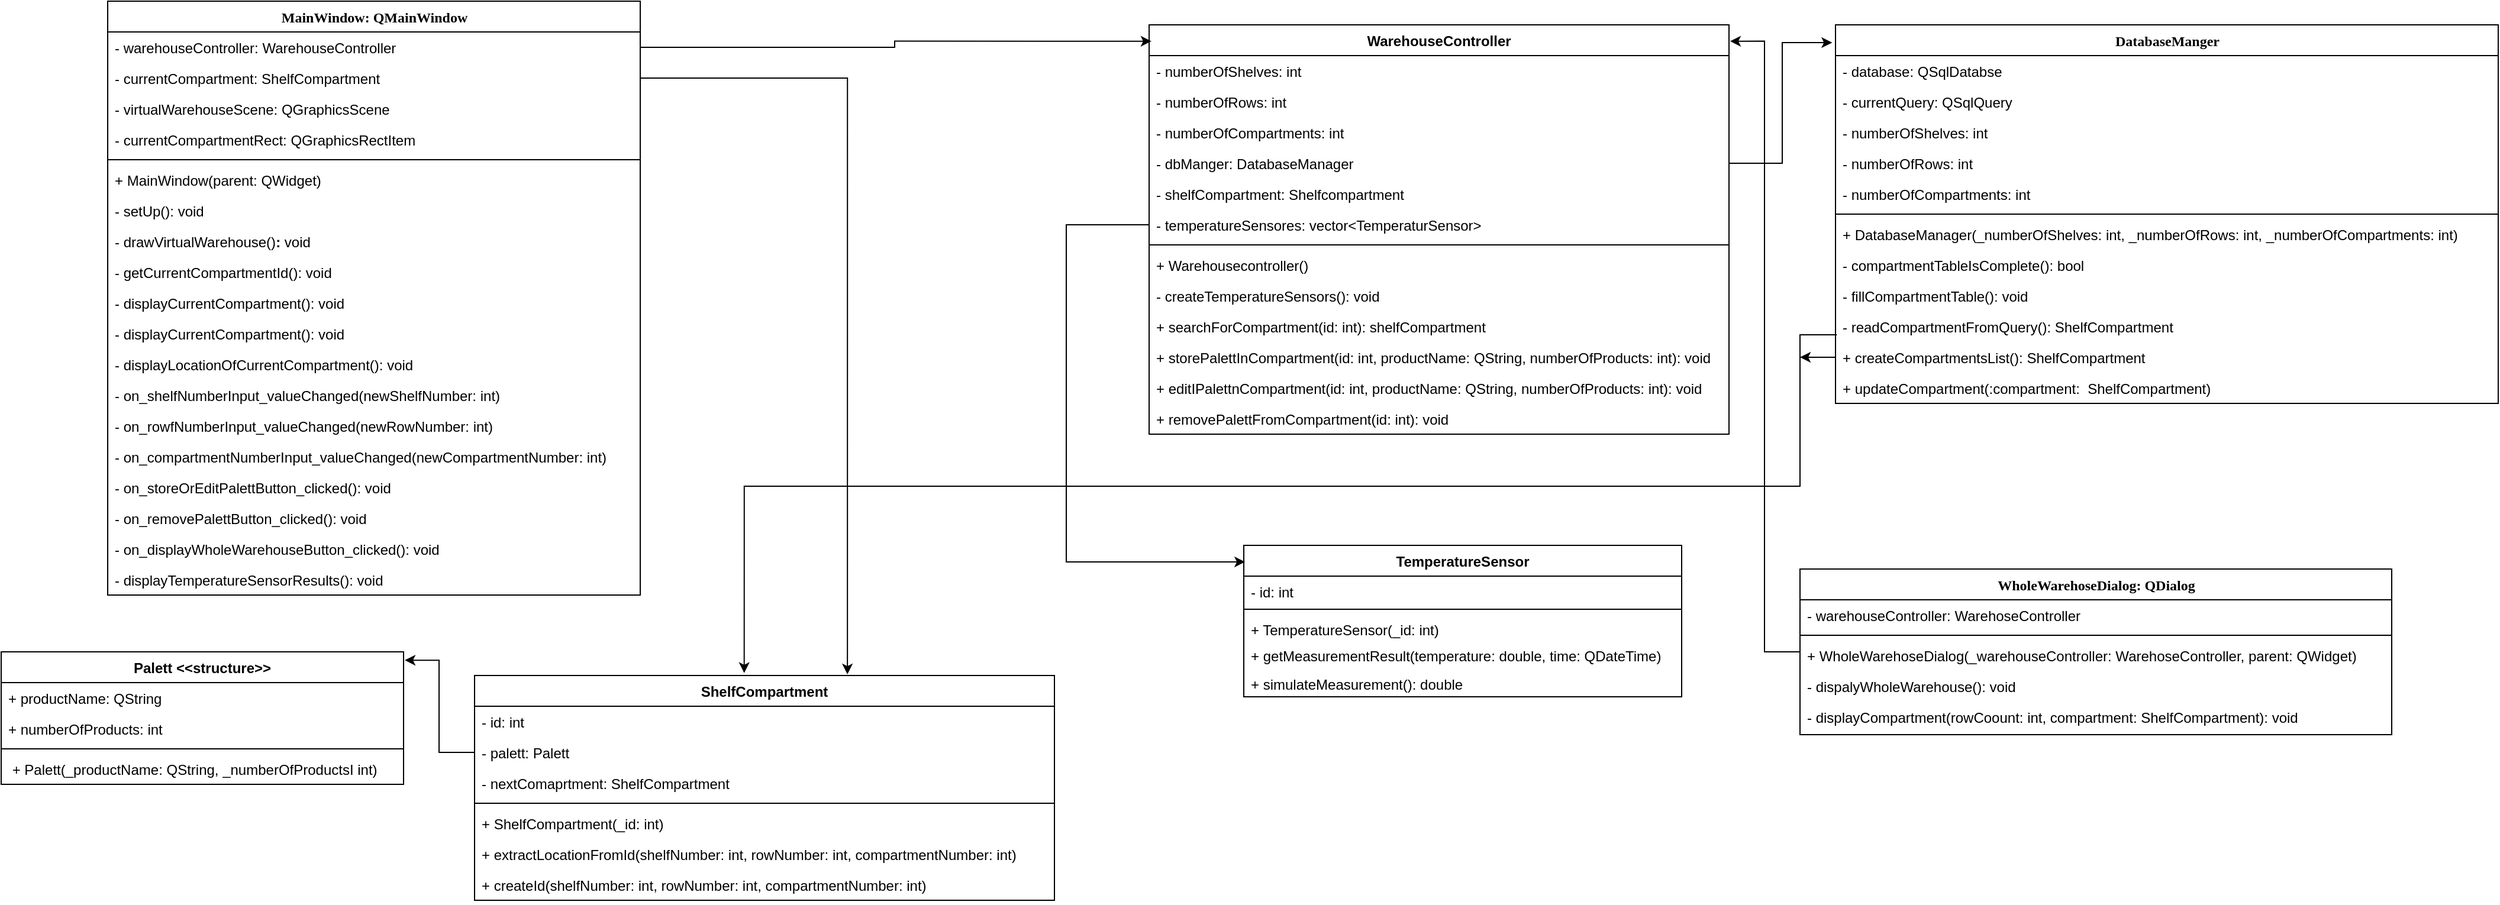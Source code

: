 <mxfile version="14.8.0" type="github"><diagram name="Page-1" id="9f46799a-70d6-7492-0946-bef42562c5a5"><mxGraphModel dx="2522" dy="740" grid="1" gridSize="10" guides="1" tooltips="1" connect="1" arrows="1" fold="1" page="1" pageScale="1" pageWidth="1100" pageHeight="850" background="none" math="0" shadow="0"><root><mxCell id="0"/><mxCell id="1" parent="0"/><mxCell id="78961159f06e98e8-17" value="&lt;div&gt;MainWindow: QMainWindow&lt;/div&gt;" style="swimlane;html=1;fontStyle=1;align=center;verticalAlign=top;childLayout=stackLayout;horizontal=1;startSize=26;horizontalStack=0;resizeParent=1;resizeLast=0;collapsible=1;marginBottom=0;swimlaneFillColor=#ffffff;rounded=0;shadow=0;comic=0;labelBackgroundColor=none;strokeWidth=1;fillColor=none;fontFamily=Verdana;fontSize=12" parent="1" vertex="1"><mxGeometry x="-390" y="10" width="450" height="502" as="geometry"><mxRectangle x="90" y="50" width="120" height="26" as="alternateBounds"/></mxGeometry></mxCell><mxCell id="78961159f06e98e8-23" value="&lt;div&gt;- warehouseController: WarehouseController&lt;/div&gt;&lt;div&gt;&lt;br&gt;&lt;span style=&quot;color: #ff8080&quot;&gt;&lt;/span&gt;&lt;/div&gt;&lt;div&gt;&lt;span style=&quot;color: #ff8080&quot;&gt;&lt;/span&gt;&lt;span style=&quot;color: #bec0c2&quot;&gt; &lt;/span&gt;&lt;span style=&quot;color: #ff8080&quot;&gt;&lt;/span&gt;&lt;span style=&quot;color: #bec0c2&quot;&gt;&lt;/span&gt;&lt;/div&gt;&lt;div&gt;&lt;span style=&quot;color: #bec0c2&quot;&gt;&lt;/span&gt;&lt;/div&gt;" style="text;html=1;strokeColor=none;fillColor=none;align=left;verticalAlign=top;spacingLeft=4;spacingRight=4;whiteSpace=wrap;overflow=hidden;rotatable=0;points=[[0,0.5],[1,0.5]];portConstraint=eastwest;" parent="78961159f06e98e8-17" vertex="1"><mxGeometry y="26" width="450" height="26" as="geometry"/></mxCell><mxCell id="78961159f06e98e8-24" value="&lt;div&gt;- currentCompartment: ShelfCompartment&lt;/div&gt;&lt;div&gt;&lt;br&gt;&lt;/div&gt;" style="text;html=1;strokeColor=none;fillColor=none;align=left;verticalAlign=top;spacingLeft=4;spacingRight=4;whiteSpace=wrap;overflow=hidden;rotatable=0;points=[[0,0.5],[1,0.5]];portConstraint=eastwest;" parent="78961159f06e98e8-17" vertex="1"><mxGeometry y="52" width="450" height="26" as="geometry"/></mxCell><mxCell id="78961159f06e98e8-25" value="&lt;div&gt;- virtualWarehouseScene: QGraphicsScene&lt;/div&gt;&lt;div&gt;&lt;br&gt;&lt;/div&gt;" style="text;html=1;strokeColor=none;fillColor=none;align=left;verticalAlign=top;spacingLeft=4;spacingRight=4;whiteSpace=wrap;overflow=hidden;rotatable=0;points=[[0,0.5],[1,0.5]];portConstraint=eastwest;" parent="78961159f06e98e8-17" vertex="1"><mxGeometry y="78" width="450" height="26" as="geometry"/></mxCell><mxCell id="78961159f06e98e8-20" value="&lt;div&gt;- currentCompartmentRect: QGraphicsRectItem&lt;/div&gt;" style="text;html=1;strokeColor=none;fillColor=none;align=left;verticalAlign=top;spacingLeft=4;spacingRight=4;whiteSpace=wrap;overflow=hidden;rotatable=0;points=[[0,0.5],[1,0.5]];portConstraint=eastwest;" parent="78961159f06e98e8-17" vertex="1"><mxGeometry y="104" width="450" height="26" as="geometry"/></mxCell><mxCell id="04bjQcpiOhgPalHgFC1b-20" value="" style="line;strokeWidth=1;fillColor=none;align=left;verticalAlign=middle;spacingTop=-1;spacingLeft=3;spacingRight=3;rotatable=0;labelPosition=right;points=[];portConstraint=eastwest;" vertex="1" parent="78961159f06e98e8-17"><mxGeometry y="130" width="450" height="8" as="geometry"/></mxCell><mxCell id="04bjQcpiOhgPalHgFC1b-21" value="+ MainWindow(parent: QWidget)" style="text;strokeColor=none;fillColor=none;align=left;verticalAlign=top;spacingLeft=4;spacingRight=4;overflow=hidden;rotatable=0;points=[[0,0.5],[1,0.5]];portConstraint=eastwest;" vertex="1" parent="78961159f06e98e8-17"><mxGeometry y="138" width="450" height="26" as="geometry"/></mxCell><mxCell id="78961159f06e98e8-27" value="&lt;div&gt;- setUp(): void&lt;/div&gt;&lt;div&gt;&lt;br&gt;&lt;/div&gt;" style="text;html=1;strokeColor=none;fillColor=none;align=left;verticalAlign=top;spacingLeft=4;spacingRight=4;whiteSpace=wrap;overflow=hidden;rotatable=0;points=[[0,0.5],[1,0.5]];portConstraint=eastwest;" parent="78961159f06e98e8-17" vertex="1"><mxGeometry y="164" width="450" height="26" as="geometry"/></mxCell><mxCell id="04bjQcpiOhgPalHgFC1b-1" value="&lt;div&gt;- drawVirtualWarehouse()&lt;b&gt;:&lt;/b&gt; void&lt;/div&gt;&lt;div&gt;&lt;b&gt;&lt;span style=&quot;color: #ff8080&quot;&gt;&lt;/span&gt;&lt;span style=&quot;color: #bec0c2&quot;&gt; &lt;/span&gt;&lt;span style=&quot;color: #ff8080&quot;&gt;&lt;/span&gt;&lt;span style=&quot;color: #bec0c2&quot;&gt;&lt;/span&gt;&lt;/b&gt;&lt;/div&gt;&lt;div&gt;&lt;b&gt;&lt;span style=&quot;color: #bec0c2&quot;&gt;&lt;/span&gt;&lt;/b&gt;&lt;/div&gt;" style="text;html=1;strokeColor=none;fillColor=none;align=left;verticalAlign=top;spacingLeft=4;spacingRight=4;whiteSpace=wrap;overflow=hidden;rotatable=0;points=[[0,0.5],[1,0.5]];portConstraint=eastwest;" vertex="1" parent="78961159f06e98e8-17"><mxGeometry y="190" width="450" height="26" as="geometry"/></mxCell><mxCell id="04bjQcpiOhgPalHgFC1b-3" value="&lt;div&gt;- getCurrentCompartmentId(): void&lt;/div&gt;" style="text;html=1;strokeColor=none;fillColor=none;align=left;verticalAlign=top;spacingLeft=4;spacingRight=4;whiteSpace=wrap;overflow=hidden;rotatable=0;points=[[0,0.5],[1,0.5]];portConstraint=eastwest;" vertex="1" parent="78961159f06e98e8-17"><mxGeometry y="216" width="450" height="26" as="geometry"/></mxCell><mxCell id="04bjQcpiOhgPalHgFC1b-5" value="&lt;div&gt;- displayCurrentCompartment(): void&lt;/div&gt;" style="text;html=1;strokeColor=none;fillColor=none;align=left;verticalAlign=top;spacingLeft=4;spacingRight=4;whiteSpace=wrap;overflow=hidden;rotatable=0;points=[[0,0.5],[1,0.5]];portConstraint=eastwest;" vertex="1" parent="78961159f06e98e8-17"><mxGeometry y="242" width="450" height="26" as="geometry"/></mxCell><mxCell id="04bjQcpiOhgPalHgFC1b-6" value="&lt;div&gt;- displayCurrentCompartment(): void&lt;/div&gt;" style="text;html=1;strokeColor=none;fillColor=none;align=left;verticalAlign=top;spacingLeft=4;spacingRight=4;whiteSpace=wrap;overflow=hidden;rotatable=0;points=[[0,0.5],[1,0.5]];portConstraint=eastwest;" vertex="1" parent="78961159f06e98e8-17"><mxGeometry y="268" width="450" height="26" as="geometry"/></mxCell><mxCell id="04bjQcpiOhgPalHgFC1b-7" value="&lt;div&gt;- displayLocationOfCurrentCompartment(): void&lt;/div&gt;&lt;div&gt;&lt;br&gt;&lt;/div&gt;" style="text;html=1;strokeColor=none;fillColor=none;align=left;verticalAlign=top;spacingLeft=4;spacingRight=4;whiteSpace=wrap;overflow=hidden;rotatable=0;points=[[0,0.5],[1,0.5]];portConstraint=eastwest;" vertex="1" parent="78961159f06e98e8-17"><mxGeometry y="294" width="450" height="26" as="geometry"/></mxCell><mxCell id="04bjQcpiOhgPalHgFC1b-8" value="&lt;div&gt;- on_shelfNumberInput_valueChanged(newShelfNumber: int)&lt;/div&gt;" style="text;html=1;strokeColor=none;fillColor=none;align=left;verticalAlign=top;spacingLeft=4;spacingRight=4;whiteSpace=wrap;overflow=hidden;rotatable=0;points=[[0,0.5],[1,0.5]];portConstraint=eastwest;" vertex="1" parent="78961159f06e98e8-17"><mxGeometry y="320" width="450" height="26" as="geometry"/></mxCell><mxCell id="04bjQcpiOhgPalHgFC1b-9" value="&lt;div&gt;- on_rowfNumberInput_valueChanged(newRowNumber: int)&lt;/div&gt;" style="text;html=1;strokeColor=none;fillColor=none;align=left;verticalAlign=top;spacingLeft=4;spacingRight=4;whiteSpace=wrap;overflow=hidden;rotatable=0;points=[[0,0.5],[1,0.5]];portConstraint=eastwest;" vertex="1" parent="78961159f06e98e8-17"><mxGeometry y="346" width="450" height="26" as="geometry"/></mxCell><mxCell id="04bjQcpiOhgPalHgFC1b-10" value="&lt;div&gt;- on_compartmentNumberInput_valueChanged(newCompartmentNumber: int)&lt;/div&gt;" style="text;html=1;strokeColor=none;fillColor=none;align=left;verticalAlign=top;spacingLeft=4;spacingRight=4;whiteSpace=wrap;overflow=hidden;rotatable=0;points=[[0,0.5],[1,0.5]];portConstraint=eastwest;" vertex="1" parent="78961159f06e98e8-17"><mxGeometry y="372" width="450" height="26" as="geometry"/></mxCell><mxCell id="04bjQcpiOhgPalHgFC1b-11" value="&lt;div&gt;- on_storeOrEditPalettButton_clicked(): void&lt;/div&gt;&lt;div&gt;&lt;br&gt;&lt;/div&gt;" style="text;html=1;strokeColor=none;fillColor=none;align=left;verticalAlign=top;spacingLeft=4;spacingRight=4;whiteSpace=wrap;overflow=hidden;rotatable=0;points=[[0,0.5],[1,0.5]];portConstraint=eastwest;" vertex="1" parent="78961159f06e98e8-17"><mxGeometry y="398" width="450" height="26" as="geometry"/></mxCell><mxCell id="04bjQcpiOhgPalHgFC1b-12" value="&lt;div&gt;- on_removePalettButton_clicked(): void&lt;/div&gt;&lt;div&gt;&lt;br&gt;&lt;/div&gt;" style="text;html=1;strokeColor=none;fillColor=none;align=left;verticalAlign=top;spacingLeft=4;spacingRight=4;whiteSpace=wrap;overflow=hidden;rotatable=0;points=[[0,0.5],[1,0.5]];portConstraint=eastwest;" vertex="1" parent="78961159f06e98e8-17"><mxGeometry y="424" width="450" height="26" as="geometry"/></mxCell><mxCell id="04bjQcpiOhgPalHgFC1b-13" value="&lt;div&gt;- on_displayWholeWarehouseButton_clicked(): void&lt;/div&gt;&lt;div&gt;&lt;br&gt;&lt;/div&gt;" style="text;html=1;strokeColor=none;fillColor=none;align=left;verticalAlign=top;spacingLeft=4;spacingRight=4;whiteSpace=wrap;overflow=hidden;rotatable=0;points=[[0,0.5],[1,0.5]];portConstraint=eastwest;" vertex="1" parent="78961159f06e98e8-17"><mxGeometry y="450" width="450" height="26" as="geometry"/></mxCell><mxCell id="04bjQcpiOhgPalHgFC1b-14" value="&lt;div&gt;- displayTemperatureSensorResults(): void&lt;/div&gt;&lt;div&gt;&lt;br&gt;&lt;/div&gt;" style="text;html=1;strokeColor=none;fillColor=none;align=left;verticalAlign=top;spacingLeft=4;spacingRight=4;whiteSpace=wrap;overflow=hidden;rotatable=0;points=[[0,0.5],[1,0.5]];portConstraint=eastwest;" vertex="1" parent="78961159f06e98e8-17"><mxGeometry y="476" width="450" height="26" as="geometry"/></mxCell><mxCell id="04bjQcpiOhgPalHgFC1b-15" value="WarehouseController" style="swimlane;fontStyle=1;align=center;verticalAlign=top;childLayout=stackLayout;horizontal=1;startSize=26;horizontalStack=0;resizeParent=1;resizeParentMax=0;resizeLast=0;collapsible=1;marginBottom=0;" vertex="1" parent="1"><mxGeometry x="490" y="30" width="490" height="346" as="geometry"/></mxCell><mxCell id="04bjQcpiOhgPalHgFC1b-16" value="- numberOfShelves: int&#xA;" style="text;strokeColor=none;fillColor=none;align=left;verticalAlign=top;spacingLeft=4;spacingRight=4;overflow=hidden;rotatable=0;points=[[0,0.5],[1,0.5]];portConstraint=eastwest;" vertex="1" parent="04bjQcpiOhgPalHgFC1b-15"><mxGeometry y="26" width="490" height="26" as="geometry"/></mxCell><mxCell id="04bjQcpiOhgPalHgFC1b-22" value="- numberOfRows: int&#xA;" style="text;strokeColor=none;fillColor=none;align=left;verticalAlign=top;spacingLeft=4;spacingRight=4;overflow=hidden;rotatable=0;points=[[0,0.5],[1,0.5]];portConstraint=eastwest;" vertex="1" parent="04bjQcpiOhgPalHgFC1b-15"><mxGeometry y="52" width="490" height="26" as="geometry"/></mxCell><mxCell id="04bjQcpiOhgPalHgFC1b-23" value="- numberOfCompartments: int&#xA;" style="text;strokeColor=none;fillColor=none;align=left;verticalAlign=top;spacingLeft=4;spacingRight=4;overflow=hidden;rotatable=0;points=[[0,0.5],[1,0.5]];portConstraint=eastwest;" vertex="1" parent="04bjQcpiOhgPalHgFC1b-15"><mxGeometry y="78" width="490" height="26" as="geometry"/></mxCell><mxCell id="04bjQcpiOhgPalHgFC1b-24" value="- dbManger: DatabaseManager" style="text;strokeColor=none;fillColor=none;align=left;verticalAlign=top;spacingLeft=4;spacingRight=4;overflow=hidden;rotatable=0;points=[[0,0.5],[1,0.5]];portConstraint=eastwest;" vertex="1" parent="04bjQcpiOhgPalHgFC1b-15"><mxGeometry y="104" width="490" height="26" as="geometry"/></mxCell><mxCell id="04bjQcpiOhgPalHgFC1b-25" value="- shelfCompartment: Shelfcompartment" style="text;strokeColor=none;fillColor=none;align=left;verticalAlign=top;spacingLeft=4;spacingRight=4;overflow=hidden;rotatable=0;points=[[0,0.5],[1,0.5]];portConstraint=eastwest;" vertex="1" parent="04bjQcpiOhgPalHgFC1b-15"><mxGeometry y="130" width="490" height="26" as="geometry"/></mxCell><mxCell id="04bjQcpiOhgPalHgFC1b-26" value="- temperatureSensores: vector&lt;TemperaturSensor&gt;" style="text;strokeColor=none;fillColor=none;align=left;verticalAlign=top;spacingLeft=4;spacingRight=4;overflow=hidden;rotatable=0;points=[[0,0.5],[1,0.5]];portConstraint=eastwest;" vertex="1" parent="04bjQcpiOhgPalHgFC1b-15"><mxGeometry y="156" width="490" height="26" as="geometry"/></mxCell><mxCell id="04bjQcpiOhgPalHgFC1b-17" value="" style="line;strokeWidth=1;fillColor=none;align=left;verticalAlign=middle;spacingTop=-1;spacingLeft=3;spacingRight=3;rotatable=0;labelPosition=right;points=[];portConstraint=eastwest;" vertex="1" parent="04bjQcpiOhgPalHgFC1b-15"><mxGeometry y="182" width="490" height="8" as="geometry"/></mxCell><mxCell id="04bjQcpiOhgPalHgFC1b-18" value="+ Warehousecontroller()" style="text;strokeColor=none;fillColor=none;align=left;verticalAlign=top;spacingLeft=4;spacingRight=4;overflow=hidden;rotatable=0;points=[[0,0.5],[1,0.5]];portConstraint=eastwest;" vertex="1" parent="04bjQcpiOhgPalHgFC1b-15"><mxGeometry y="190" width="490" height="26" as="geometry"/></mxCell><mxCell id="04bjQcpiOhgPalHgFC1b-33" value="- createTemperatureSensors(): void" style="text;strokeColor=none;fillColor=none;align=left;verticalAlign=top;spacingLeft=4;spacingRight=4;overflow=hidden;rotatable=0;points=[[0,0.5],[1,0.5]];portConstraint=eastwest;" vertex="1" parent="04bjQcpiOhgPalHgFC1b-15"><mxGeometry y="216" width="490" height="26" as="geometry"/></mxCell><mxCell id="04bjQcpiOhgPalHgFC1b-28" value="+ searchForCompartment(id: int): shelfCompartment&#xA;" style="text;strokeColor=none;fillColor=none;align=left;verticalAlign=top;spacingLeft=4;spacingRight=4;overflow=hidden;rotatable=0;points=[[0,0.5],[1,0.5]];portConstraint=eastwest;" vertex="1" parent="04bjQcpiOhgPalHgFC1b-15"><mxGeometry y="242" width="490" height="26" as="geometry"/></mxCell><mxCell id="04bjQcpiOhgPalHgFC1b-32" value="+ storePalettInCompartment(id: int, productName: QString, numberOfProducts: int): void" style="text;strokeColor=none;fillColor=none;align=left;verticalAlign=top;spacingLeft=4;spacingRight=4;overflow=hidden;rotatable=0;points=[[0,0.5],[1,0.5]];portConstraint=eastwest;" vertex="1" parent="04bjQcpiOhgPalHgFC1b-15"><mxGeometry y="268" width="490" height="26" as="geometry"/></mxCell><mxCell id="04bjQcpiOhgPalHgFC1b-29" value="+ editIPalettnCompartment(id: int, productName: QString, numberOfProducts: int): void" style="text;strokeColor=none;fillColor=none;align=left;verticalAlign=top;spacingLeft=4;spacingRight=4;overflow=hidden;rotatable=0;points=[[0,0.5],[1,0.5]];portConstraint=eastwest;" vertex="1" parent="04bjQcpiOhgPalHgFC1b-15"><mxGeometry y="294" width="490" height="26" as="geometry"/></mxCell><mxCell id="04bjQcpiOhgPalHgFC1b-31" value="+ removePalettFromCompartment(id: int): void" style="text;strokeColor=none;fillColor=none;align=left;verticalAlign=top;spacingLeft=4;spacingRight=4;overflow=hidden;rotatable=0;points=[[0,0.5],[1,0.5]];portConstraint=eastwest;" vertex="1" parent="04bjQcpiOhgPalHgFC1b-15"><mxGeometry y="320" width="490" height="26" as="geometry"/></mxCell><mxCell id="04bjQcpiOhgPalHgFC1b-34" value="ShelfCompartment" style="swimlane;fontStyle=1;align=center;verticalAlign=top;childLayout=stackLayout;horizontal=1;startSize=26;horizontalStack=0;resizeParent=1;resizeParentMax=0;resizeLast=0;collapsible=1;marginBottom=0;" vertex="1" parent="1"><mxGeometry x="-80" y="580" width="490" height="190" as="geometry"/></mxCell><mxCell id="04bjQcpiOhgPalHgFC1b-35" value="- id: int" style="text;strokeColor=none;fillColor=none;align=left;verticalAlign=top;spacingLeft=4;spacingRight=4;overflow=hidden;rotatable=0;points=[[0,0.5],[1,0.5]];portConstraint=eastwest;" vertex="1" parent="04bjQcpiOhgPalHgFC1b-34"><mxGeometry y="26" width="490" height="26" as="geometry"/></mxCell><mxCell id="04bjQcpiOhgPalHgFC1b-36" value="- palett: Palett&#xA;" style="text;strokeColor=none;fillColor=none;align=left;verticalAlign=top;spacingLeft=4;spacingRight=4;overflow=hidden;rotatable=0;points=[[0,0.5],[1,0.5]];portConstraint=eastwest;" vertex="1" parent="04bjQcpiOhgPalHgFC1b-34"><mxGeometry y="52" width="490" height="26" as="geometry"/></mxCell><mxCell id="04bjQcpiOhgPalHgFC1b-37" value="- nextComaprtment: ShelfCompartment" style="text;strokeColor=none;fillColor=none;align=left;verticalAlign=top;spacingLeft=4;spacingRight=4;overflow=hidden;rotatable=0;points=[[0,0.5],[1,0.5]];portConstraint=eastwest;" vertex="1" parent="04bjQcpiOhgPalHgFC1b-34"><mxGeometry y="78" width="490" height="26" as="geometry"/></mxCell><mxCell id="04bjQcpiOhgPalHgFC1b-41" value="" style="line;strokeWidth=1;fillColor=none;align=left;verticalAlign=middle;spacingTop=-1;spacingLeft=3;spacingRight=3;rotatable=0;labelPosition=right;points=[];portConstraint=eastwest;" vertex="1" parent="04bjQcpiOhgPalHgFC1b-34"><mxGeometry y="104" width="490" height="8" as="geometry"/></mxCell><mxCell id="04bjQcpiOhgPalHgFC1b-42" value="+ ShelfCompartment(_id: int)" style="text;strokeColor=none;fillColor=none;align=left;verticalAlign=top;spacingLeft=4;spacingRight=4;overflow=hidden;rotatable=0;points=[[0,0.5],[1,0.5]];portConstraint=eastwest;" vertex="1" parent="04bjQcpiOhgPalHgFC1b-34"><mxGeometry y="112" width="490" height="26" as="geometry"/></mxCell><mxCell id="04bjQcpiOhgPalHgFC1b-45" value="+ extractLocationFromId(shelfNumber: int, rowNumber: int, compartmentNumber: int)" style="text;strokeColor=none;fillColor=none;align=left;verticalAlign=top;spacingLeft=4;spacingRight=4;overflow=hidden;rotatable=0;points=[[0,0.5],[1,0.5]];portConstraint=eastwest;" vertex="1" parent="04bjQcpiOhgPalHgFC1b-34"><mxGeometry y="138" width="490" height="26" as="geometry"/></mxCell><mxCell id="04bjQcpiOhgPalHgFC1b-46" value="+ createId(shelfNumber: int, rowNumber: int, compartmentNumber: int)" style="text;strokeColor=none;fillColor=none;align=left;verticalAlign=top;spacingLeft=4;spacingRight=4;overflow=hidden;rotatable=0;points=[[0,0.5],[1,0.5]];portConstraint=eastwest;" vertex="1" parent="04bjQcpiOhgPalHgFC1b-34"><mxGeometry y="164" width="490" height="26" as="geometry"/></mxCell><mxCell id="04bjQcpiOhgPalHgFC1b-49" value="TemperatureSensor" style="swimlane;fontStyle=1;align=center;verticalAlign=top;childLayout=stackLayout;horizontal=1;startSize=26;horizontalStack=0;resizeParent=1;resizeParentMax=0;resizeLast=0;collapsible=1;marginBottom=0;" vertex="1" parent="1"><mxGeometry x="570" y="470" width="370" height="128" as="geometry"/></mxCell><mxCell id="04bjQcpiOhgPalHgFC1b-50" value="- id: int" style="text;strokeColor=none;fillColor=none;align=left;verticalAlign=top;spacingLeft=4;spacingRight=4;overflow=hidden;rotatable=0;points=[[0,0.5],[1,0.5]];portConstraint=eastwest;" vertex="1" parent="04bjQcpiOhgPalHgFC1b-49"><mxGeometry y="26" width="370" height="24" as="geometry"/></mxCell><mxCell id="04bjQcpiOhgPalHgFC1b-53" value="" style="line;strokeWidth=1;fillColor=none;align=left;verticalAlign=middle;spacingTop=-1;spacingLeft=3;spacingRight=3;rotatable=0;labelPosition=right;points=[];portConstraint=eastwest;" vertex="1" parent="04bjQcpiOhgPalHgFC1b-49"><mxGeometry y="50" width="370" height="8" as="geometry"/></mxCell><mxCell id="04bjQcpiOhgPalHgFC1b-62" value="+ TemperatureSensor(_id: int)" style="text;strokeColor=none;fillColor=none;align=left;verticalAlign=top;spacingLeft=4;spacingRight=4;overflow=hidden;rotatable=0;points=[[0,0.5],[1,0.5]];portConstraint=eastwest;" vertex="1" parent="04bjQcpiOhgPalHgFC1b-49"><mxGeometry y="58" width="370" height="22" as="geometry"/></mxCell><mxCell id="04bjQcpiOhgPalHgFC1b-64" value="+ getMeasurementResult(temperature: double, time: QDateTime)" style="text;strokeColor=none;fillColor=none;align=left;verticalAlign=top;spacingLeft=4;spacingRight=4;overflow=hidden;rotatable=0;points=[[0,0.5],[1,0.5]];portConstraint=eastwest;" vertex="1" parent="04bjQcpiOhgPalHgFC1b-49"><mxGeometry y="80" width="370" height="24" as="geometry"/></mxCell><mxCell id="04bjQcpiOhgPalHgFC1b-65" value="+ simulateMeasurement(): double" style="text;strokeColor=none;fillColor=none;align=left;verticalAlign=top;spacingLeft=4;spacingRight=4;overflow=hidden;rotatable=0;points=[[0,0.5],[1,0.5]];portConstraint=eastwest;" vertex="1" parent="04bjQcpiOhgPalHgFC1b-49"><mxGeometry y="104" width="370" height="24" as="geometry"/></mxCell><mxCell id="04bjQcpiOhgPalHgFC1b-57" value="Palett &lt;&lt;structure&gt;&gt;" style="swimlane;fontStyle=1;align=center;verticalAlign=top;childLayout=stackLayout;horizontal=1;startSize=26;horizontalStack=0;resizeParent=1;resizeParentMax=0;resizeLast=0;collapsible=1;marginBottom=0;" vertex="1" parent="1"><mxGeometry x="-480" y="560" width="340" height="112" as="geometry"/></mxCell><mxCell id="04bjQcpiOhgPalHgFC1b-58" value="+ productName: QString" style="text;strokeColor=none;fillColor=none;align=left;verticalAlign=top;spacingLeft=4;spacingRight=4;overflow=hidden;rotatable=0;points=[[0,0.5],[1,0.5]];portConstraint=eastwest;" vertex="1" parent="04bjQcpiOhgPalHgFC1b-57"><mxGeometry y="26" width="340" height="26" as="geometry"/></mxCell><mxCell id="04bjQcpiOhgPalHgFC1b-59" value="+ numberOfProducts: int" style="text;strokeColor=none;fillColor=none;align=left;verticalAlign=top;spacingLeft=4;spacingRight=4;overflow=hidden;rotatable=0;points=[[0,0.5],[1,0.5]];portConstraint=eastwest;" vertex="1" parent="04bjQcpiOhgPalHgFC1b-57"><mxGeometry y="52" width="340" height="26" as="geometry"/></mxCell><mxCell id="04bjQcpiOhgPalHgFC1b-60" value="" style="line;strokeWidth=1;fillColor=none;align=left;verticalAlign=middle;spacingTop=-1;spacingLeft=3;spacingRight=3;rotatable=0;labelPosition=right;points=[];portConstraint=eastwest;" vertex="1" parent="04bjQcpiOhgPalHgFC1b-57"><mxGeometry y="78" width="340" height="8" as="geometry"/></mxCell><mxCell id="04bjQcpiOhgPalHgFC1b-61" value=" + Palett(_productName: QString, _numberOfProductsI int)" style="text;strokeColor=none;fillColor=none;align=left;verticalAlign=top;spacingLeft=4;spacingRight=4;overflow=hidden;rotatable=0;points=[[0,0.5],[1,0.5]];portConstraint=eastwest;" vertex="1" parent="04bjQcpiOhgPalHgFC1b-57"><mxGeometry y="86" width="340" height="26" as="geometry"/></mxCell><mxCell id="04bjQcpiOhgPalHgFC1b-110" style="edgeStyle=orthogonalEdgeStyle;rounded=0;orthogonalLoop=1;jettySize=auto;html=1;entryX=1.003;entryY=0.063;entryDx=0;entryDy=0;entryPerimeter=0;" edge="1" parent="1" source="04bjQcpiOhgPalHgFC1b-36" target="04bjQcpiOhgPalHgFC1b-57"><mxGeometry relative="1" as="geometry"/></mxCell><mxCell id="04bjQcpiOhgPalHgFC1b-113" style="edgeStyle=orthogonalEdgeStyle;rounded=0;orthogonalLoop=1;jettySize=auto;html=1;entryX=0.004;entryY=0.04;entryDx=0;entryDy=0;entryPerimeter=0;" edge="1" parent="1" source="78961159f06e98e8-23" target="04bjQcpiOhgPalHgFC1b-15"><mxGeometry relative="1" as="geometry"/></mxCell><mxCell id="04bjQcpiOhgPalHgFC1b-114" style="edgeStyle=orthogonalEdgeStyle;rounded=0;orthogonalLoop=1;jettySize=auto;html=1;entryX=0.643;entryY=-0.005;entryDx=0;entryDy=0;entryPerimeter=0;" edge="1" parent="1" source="78961159f06e98e8-24" target="04bjQcpiOhgPalHgFC1b-34"><mxGeometry relative="1" as="geometry"/></mxCell><mxCell id="04bjQcpiOhgPalHgFC1b-115" style="edgeStyle=orthogonalEdgeStyle;rounded=0;orthogonalLoop=1;jettySize=auto;html=1;entryX=0.003;entryY=0.109;entryDx=0;entryDy=0;entryPerimeter=0;" edge="1" parent="1" source="04bjQcpiOhgPalHgFC1b-26" target="04bjQcpiOhgPalHgFC1b-49"><mxGeometry relative="1" as="geometry"><mxPoint x="440" y="520" as="targetPoint"/><Array as="points"><mxPoint x="420" y="199"/><mxPoint x="420" y="484"/></Array></mxGeometry></mxCell><mxCell id="04bjQcpiOhgPalHgFC1b-116" value="DatabaseManger" style="swimlane;html=1;fontStyle=1;align=center;verticalAlign=top;childLayout=stackLayout;horizontal=1;startSize=26;horizontalStack=0;resizeParent=1;resizeLast=0;collapsible=1;marginBottom=0;swimlaneFillColor=#ffffff;rounded=0;shadow=0;comic=0;labelBackgroundColor=none;strokeWidth=1;fillColor=none;fontFamily=Verdana;fontSize=12" vertex="1" parent="1"><mxGeometry x="1070" y="30" width="560" height="320" as="geometry"><mxRectangle x="90" y="50" width="120" height="26" as="alternateBounds"/></mxGeometry></mxCell><mxCell id="04bjQcpiOhgPalHgFC1b-139" value="- database: QSqlDatabse" style="text;strokeColor=none;fillColor=none;align=left;verticalAlign=top;spacingLeft=4;spacingRight=4;overflow=hidden;rotatable=0;points=[[0,0.5],[1,0.5]];portConstraint=eastwest;" vertex="1" parent="04bjQcpiOhgPalHgFC1b-116"><mxGeometry y="26" width="560" height="26" as="geometry"/></mxCell><mxCell id="04bjQcpiOhgPalHgFC1b-140" value="- currentQuery: QSqlQuery" style="text;strokeColor=none;fillColor=none;align=left;verticalAlign=top;spacingLeft=4;spacingRight=4;overflow=hidden;rotatable=0;points=[[0,0.5],[1,0.5]];portConstraint=eastwest;" vertex="1" parent="04bjQcpiOhgPalHgFC1b-116"><mxGeometry y="52" width="560" height="26" as="geometry"/></mxCell><mxCell id="04bjQcpiOhgPalHgFC1b-136" value="- numberOfShelves: int&#xA;" style="text;strokeColor=none;fillColor=none;align=left;verticalAlign=top;spacingLeft=4;spacingRight=4;overflow=hidden;rotatable=0;points=[[0,0.5],[1,0.5]];portConstraint=eastwest;" vertex="1" parent="04bjQcpiOhgPalHgFC1b-116"><mxGeometry y="78" width="560" height="26" as="geometry"/></mxCell><mxCell id="04bjQcpiOhgPalHgFC1b-137" value="- numberOfRows: int&#xA;" style="text;strokeColor=none;fillColor=none;align=left;verticalAlign=top;spacingLeft=4;spacingRight=4;overflow=hidden;rotatable=0;points=[[0,0.5],[1,0.5]];portConstraint=eastwest;" vertex="1" parent="04bjQcpiOhgPalHgFC1b-116"><mxGeometry y="104" width="560" height="26" as="geometry"/></mxCell><mxCell id="04bjQcpiOhgPalHgFC1b-138" value="- numberOfCompartments: int&#xA;" style="text;strokeColor=none;fillColor=none;align=left;verticalAlign=top;spacingLeft=4;spacingRight=4;overflow=hidden;rotatable=0;points=[[0,0.5],[1,0.5]];portConstraint=eastwest;" vertex="1" parent="04bjQcpiOhgPalHgFC1b-116"><mxGeometry y="130" width="560" height="26" as="geometry"/></mxCell><mxCell id="04bjQcpiOhgPalHgFC1b-121" value="" style="line;strokeWidth=1;fillColor=none;align=left;verticalAlign=middle;spacingTop=-1;spacingLeft=3;spacingRight=3;rotatable=0;labelPosition=right;points=[];portConstraint=eastwest;" vertex="1" parent="04bjQcpiOhgPalHgFC1b-116"><mxGeometry y="156" width="560" height="8" as="geometry"/></mxCell><mxCell id="04bjQcpiOhgPalHgFC1b-141" value="+ DatabaseManager(_numberOfShelves: int, _numberOfRows: int, _numberOfCompartments: int)&#xA;&#xA;&#xA;&#xA;&#xA;&#xA;&#xA;&#xA;&#xA;" style="text;strokeColor=none;fillColor=none;align=left;verticalAlign=top;spacingLeft=4;spacingRight=4;overflow=hidden;rotatable=0;points=[[0,0.5],[1,0.5]];portConstraint=eastwest;" vertex="1" parent="04bjQcpiOhgPalHgFC1b-116"><mxGeometry y="164" width="560" height="26" as="geometry"/></mxCell><mxCell id="04bjQcpiOhgPalHgFC1b-146" value="- compartmentTableIsComplete(): bool" style="text;strokeColor=none;fillColor=none;align=left;verticalAlign=top;spacingLeft=4;spacingRight=4;overflow=hidden;rotatable=0;points=[[0,0.5],[1,0.5]];portConstraint=eastwest;" vertex="1" parent="04bjQcpiOhgPalHgFC1b-116"><mxGeometry y="190" width="560" height="26" as="geometry"/></mxCell><mxCell id="04bjQcpiOhgPalHgFC1b-142" value="- fillCompartmentTable(): void" style="text;strokeColor=none;fillColor=none;align=left;verticalAlign=top;spacingLeft=4;spacingRight=4;overflow=hidden;rotatable=0;points=[[0,0.5],[1,0.5]];portConstraint=eastwest;" vertex="1" parent="04bjQcpiOhgPalHgFC1b-116"><mxGeometry y="216" width="560" height="26" as="geometry"/></mxCell><mxCell id="04bjQcpiOhgPalHgFC1b-143" value="- readCompartmentFromQuery(): ShelfCompartment" style="text;strokeColor=none;fillColor=none;align=left;verticalAlign=top;spacingLeft=4;spacingRight=4;overflow=hidden;rotatable=0;points=[[0,0.5],[1,0.5]];portConstraint=eastwest;" vertex="1" parent="04bjQcpiOhgPalHgFC1b-116"><mxGeometry y="242" width="560" height="26" as="geometry"/></mxCell><mxCell id="04bjQcpiOhgPalHgFC1b-144" value="+ createCompartmentsList(): ShelfCompartment" style="text;strokeColor=none;fillColor=none;align=left;verticalAlign=top;spacingLeft=4;spacingRight=4;overflow=hidden;rotatable=0;points=[[0,0.5],[1,0.5]];portConstraint=eastwest;" vertex="1" parent="04bjQcpiOhgPalHgFC1b-116"><mxGeometry y="268" width="560" height="26" as="geometry"/></mxCell><mxCell id="04bjQcpiOhgPalHgFC1b-145" value="+ updateCompartment(:compartment:  ShelfCompartment)" style="text;strokeColor=none;fillColor=none;align=left;verticalAlign=top;spacingLeft=4;spacingRight=4;overflow=hidden;rotatable=0;points=[[0,0.5],[1,0.5]];portConstraint=eastwest;" vertex="1" parent="04bjQcpiOhgPalHgFC1b-116"><mxGeometry y="294" width="560" height="26" as="geometry"/></mxCell><mxCell id="04bjQcpiOhgPalHgFC1b-163" style="edgeStyle=orthogonalEdgeStyle;rounded=0;orthogonalLoop=1;jettySize=auto;html=1;entryX=1.002;entryY=0.04;entryDx=0;entryDy=0;entryPerimeter=0;" edge="1" parent="1" source="04bjQcpiOhgPalHgFC1b-147" target="04bjQcpiOhgPalHgFC1b-15"><mxGeometry relative="1" as="geometry"/></mxCell><mxCell id="04bjQcpiOhgPalHgFC1b-147" value="WholeWarehoseDialog: QDialog" style="swimlane;html=1;fontStyle=1;align=center;verticalAlign=top;childLayout=stackLayout;horizontal=1;startSize=26;horizontalStack=0;resizeParent=1;resizeLast=0;collapsible=1;marginBottom=0;swimlaneFillColor=#ffffff;rounded=0;shadow=0;comic=0;labelBackgroundColor=none;strokeWidth=1;fillColor=none;fontFamily=Verdana;fontSize=12" vertex="1" parent="1"><mxGeometry x="1040" y="490" width="500" height="140" as="geometry"><mxRectangle x="90" y="50" width="120" height="26" as="alternateBounds"/></mxGeometry></mxCell><mxCell id="04bjQcpiOhgPalHgFC1b-148" value="- warehouseController: WarehoseController" style="text;strokeColor=none;fillColor=none;align=left;verticalAlign=top;spacingLeft=4;spacingRight=4;overflow=hidden;rotatable=0;points=[[0,0.5],[1,0.5]];portConstraint=eastwest;" vertex="1" parent="04bjQcpiOhgPalHgFC1b-147"><mxGeometry y="26" width="500" height="26" as="geometry"/></mxCell><mxCell id="04bjQcpiOhgPalHgFC1b-153" value="" style="line;strokeWidth=1;fillColor=none;align=left;verticalAlign=middle;spacingTop=-1;spacingLeft=3;spacingRight=3;rotatable=0;labelPosition=right;points=[];portConstraint=eastwest;" vertex="1" parent="04bjQcpiOhgPalHgFC1b-147"><mxGeometry y="52" width="500" height="8" as="geometry"/></mxCell><mxCell id="04bjQcpiOhgPalHgFC1b-154" value="+ WholeWarehoseDialog(_warehouseController: WarehoseController, parent: QWidget)" style="text;strokeColor=none;fillColor=none;align=left;verticalAlign=top;spacingLeft=4;spacingRight=4;overflow=hidden;rotatable=0;points=[[0,0.5],[1,0.5]];portConstraint=eastwest;" vertex="1" parent="04bjQcpiOhgPalHgFC1b-147"><mxGeometry y="60" width="500" height="26" as="geometry"/></mxCell><mxCell id="04bjQcpiOhgPalHgFC1b-155" value="- dispalyWholeWarehouse(): void" style="text;strokeColor=none;fillColor=none;align=left;verticalAlign=top;spacingLeft=4;spacingRight=4;overflow=hidden;rotatable=0;points=[[0,0.5],[1,0.5]];portConstraint=eastwest;" vertex="1" parent="04bjQcpiOhgPalHgFC1b-147"><mxGeometry y="86" width="500" height="26" as="geometry"/></mxCell><mxCell id="04bjQcpiOhgPalHgFC1b-156" value="- displayCompartment(rowCoount: int, compartment: ShelfCompartment): void" style="text;strokeColor=none;fillColor=none;align=left;verticalAlign=top;spacingLeft=4;spacingRight=4;overflow=hidden;rotatable=0;points=[[0,0.5],[1,0.5]];portConstraint=eastwest;" vertex="1" parent="04bjQcpiOhgPalHgFC1b-147"><mxGeometry y="112" width="500" height="26" as="geometry"/></mxCell><mxCell id="04bjQcpiOhgPalHgFC1b-160" style="edgeStyle=orthogonalEdgeStyle;rounded=0;orthogonalLoop=1;jettySize=auto;html=1;entryX=-0.005;entryY=0.047;entryDx=0;entryDy=0;entryPerimeter=0;" edge="1" parent="1" source="04bjQcpiOhgPalHgFC1b-24" target="04bjQcpiOhgPalHgFC1b-116"><mxGeometry relative="1" as="geometry"/></mxCell><mxCell id="04bjQcpiOhgPalHgFC1b-161" style="edgeStyle=orthogonalEdgeStyle;rounded=0;orthogonalLoop=1;jettySize=auto;html=1;entryX=0.465;entryY=-0.011;entryDx=0;entryDy=0;entryPerimeter=0;exitX=0.002;exitY=0.769;exitDx=0;exitDy=0;exitPerimeter=0;" edge="1" parent="1" source="04bjQcpiOhgPalHgFC1b-143" target="04bjQcpiOhgPalHgFC1b-34"><mxGeometry relative="1" as="geometry"><Array as="points"><mxPoint x="1040" y="292"/><mxPoint x="1040" y="420"/><mxPoint x="148" y="420"/></Array></mxGeometry></mxCell><mxCell id="04bjQcpiOhgPalHgFC1b-162" style="edgeStyle=orthogonalEdgeStyle;rounded=0;orthogonalLoop=1;jettySize=auto;html=1;exitX=0;exitY=0.5;exitDx=0;exitDy=0;" edge="1" parent="1" source="04bjQcpiOhgPalHgFC1b-144"><mxGeometry relative="1" as="geometry"><mxPoint x="1040" y="311" as="targetPoint"/></mxGeometry></mxCell></root></mxGraphModel></diagram></mxfile>